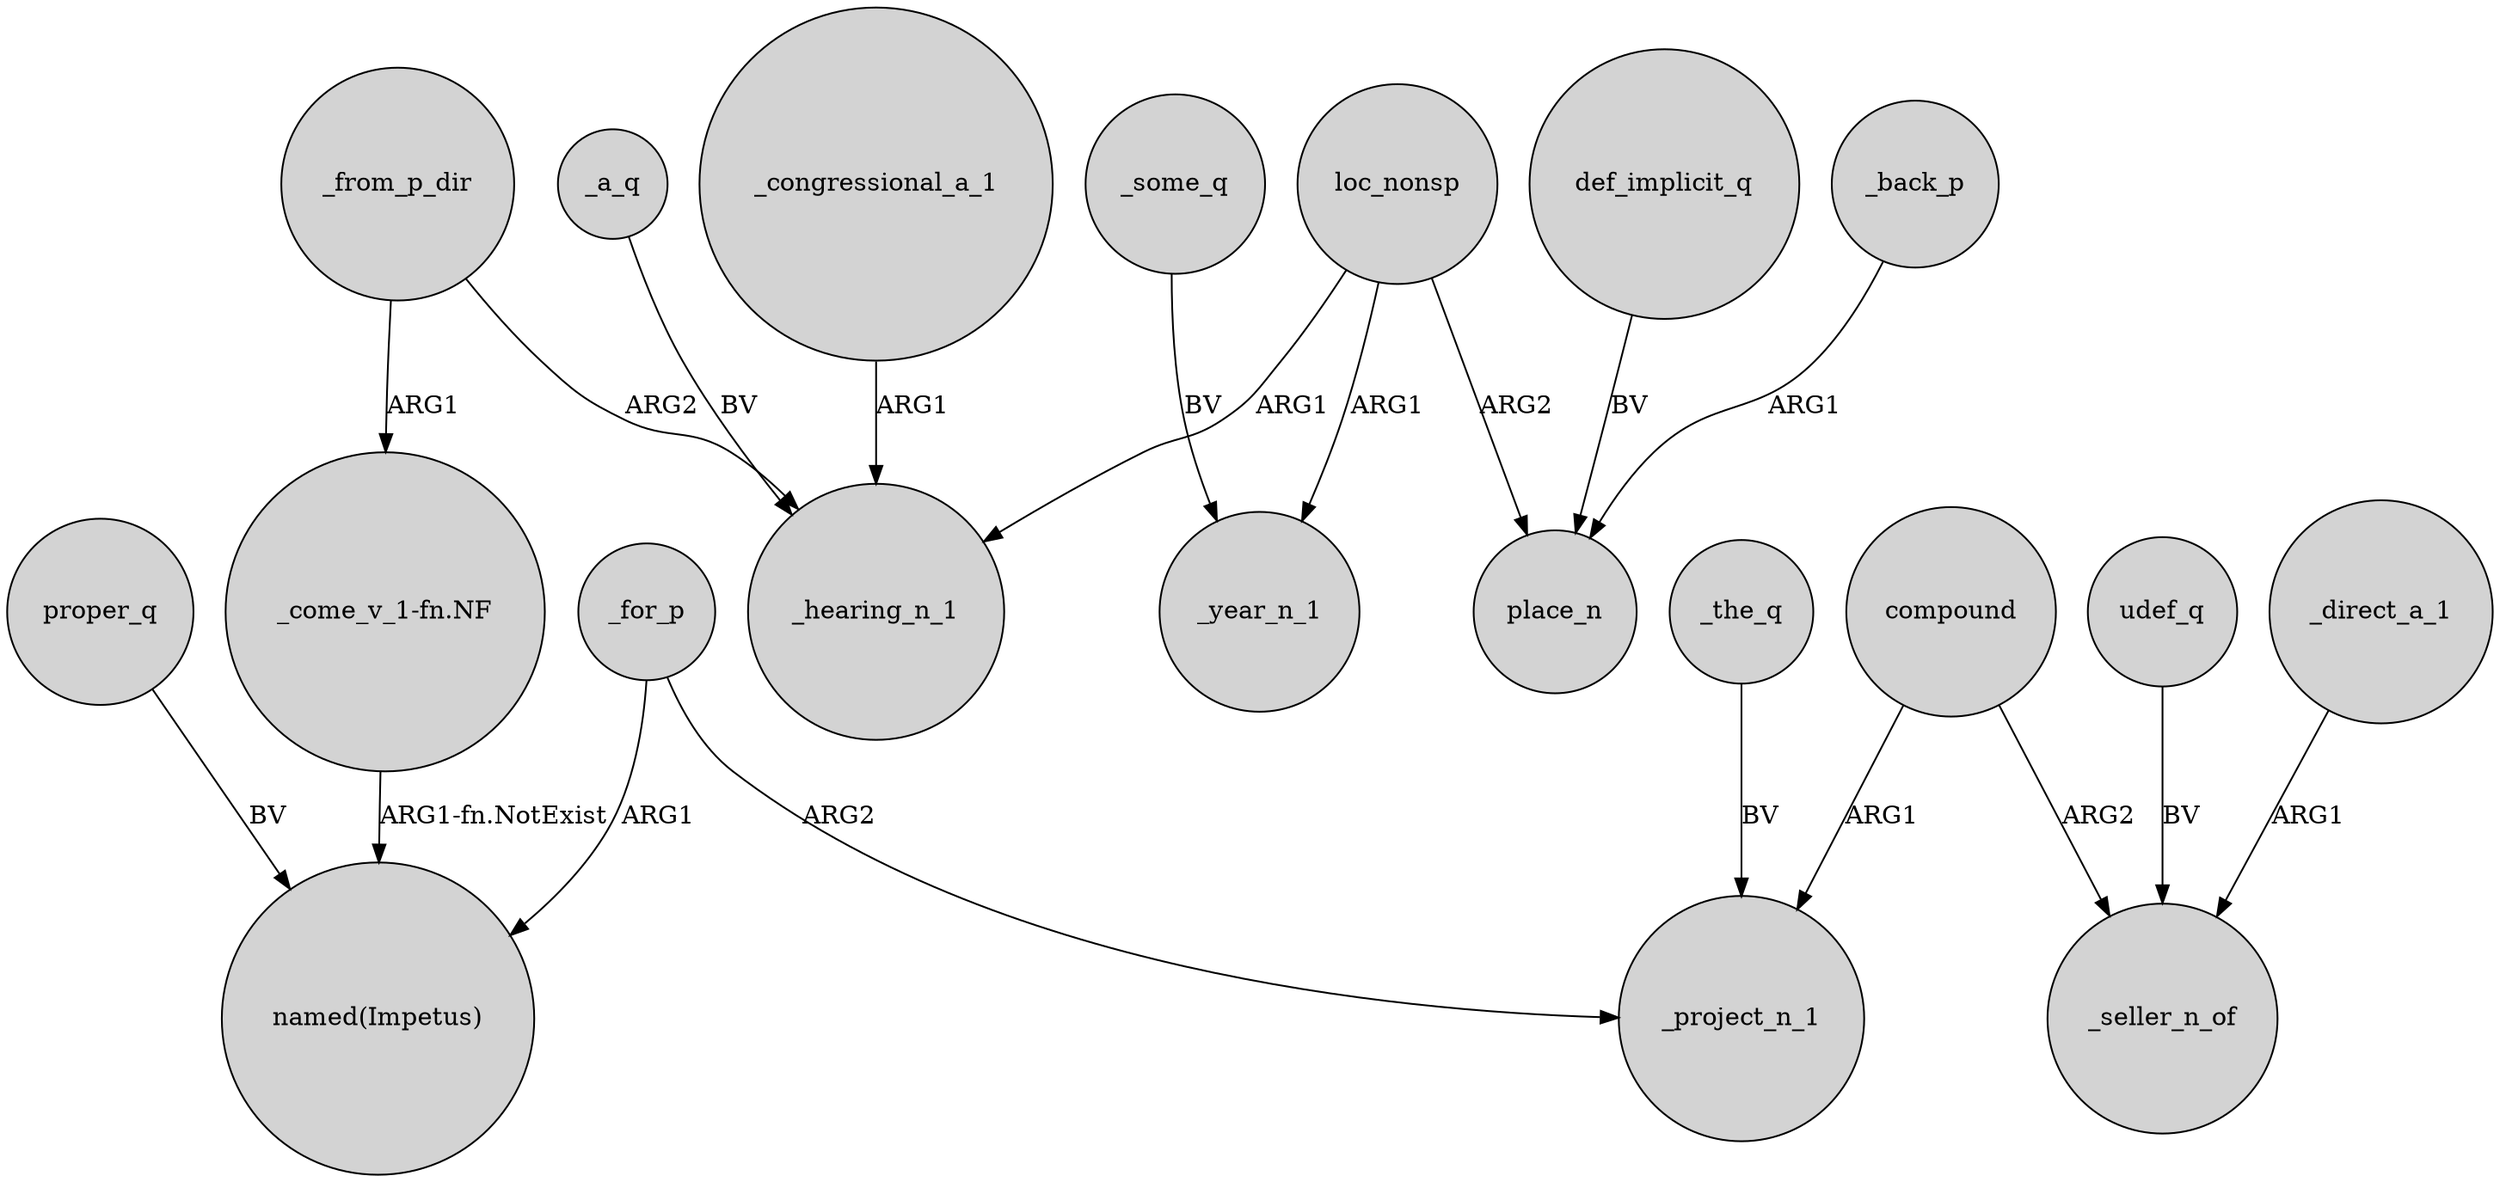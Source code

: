 digraph {
	node [shape=circle style=filled]
	_for_p -> "named(Impetus)" [label=ARG1]
	compound -> _project_n_1 [label=ARG1]
	loc_nonsp -> _year_n_1 [label=ARG1]
	compound -> _seller_n_of [label=ARG2]
	_the_q -> _project_n_1 [label=BV]
	proper_q -> "named(Impetus)" [label=BV]
	_some_q -> _year_n_1 [label=BV]
	_a_q -> _hearing_n_1 [label=BV]
	def_implicit_q -> place_n [label=BV]
	"_come_v_1-fn.NF" -> "named(Impetus)" [label="ARG1-fn.NotExist"]
	udef_q -> _seller_n_of [label=BV]
	_for_p -> _project_n_1 [label=ARG2]
	_congressional_a_1 -> _hearing_n_1 [label=ARG1]
	_from_p_dir -> _hearing_n_1 [label=ARG2]
	_direct_a_1 -> _seller_n_of [label=ARG1]
	loc_nonsp -> place_n [label=ARG2]
	loc_nonsp -> _hearing_n_1 [label=ARG1]
	_back_p -> place_n [label=ARG1]
	_from_p_dir -> "_come_v_1-fn.NF" [label=ARG1]
}

